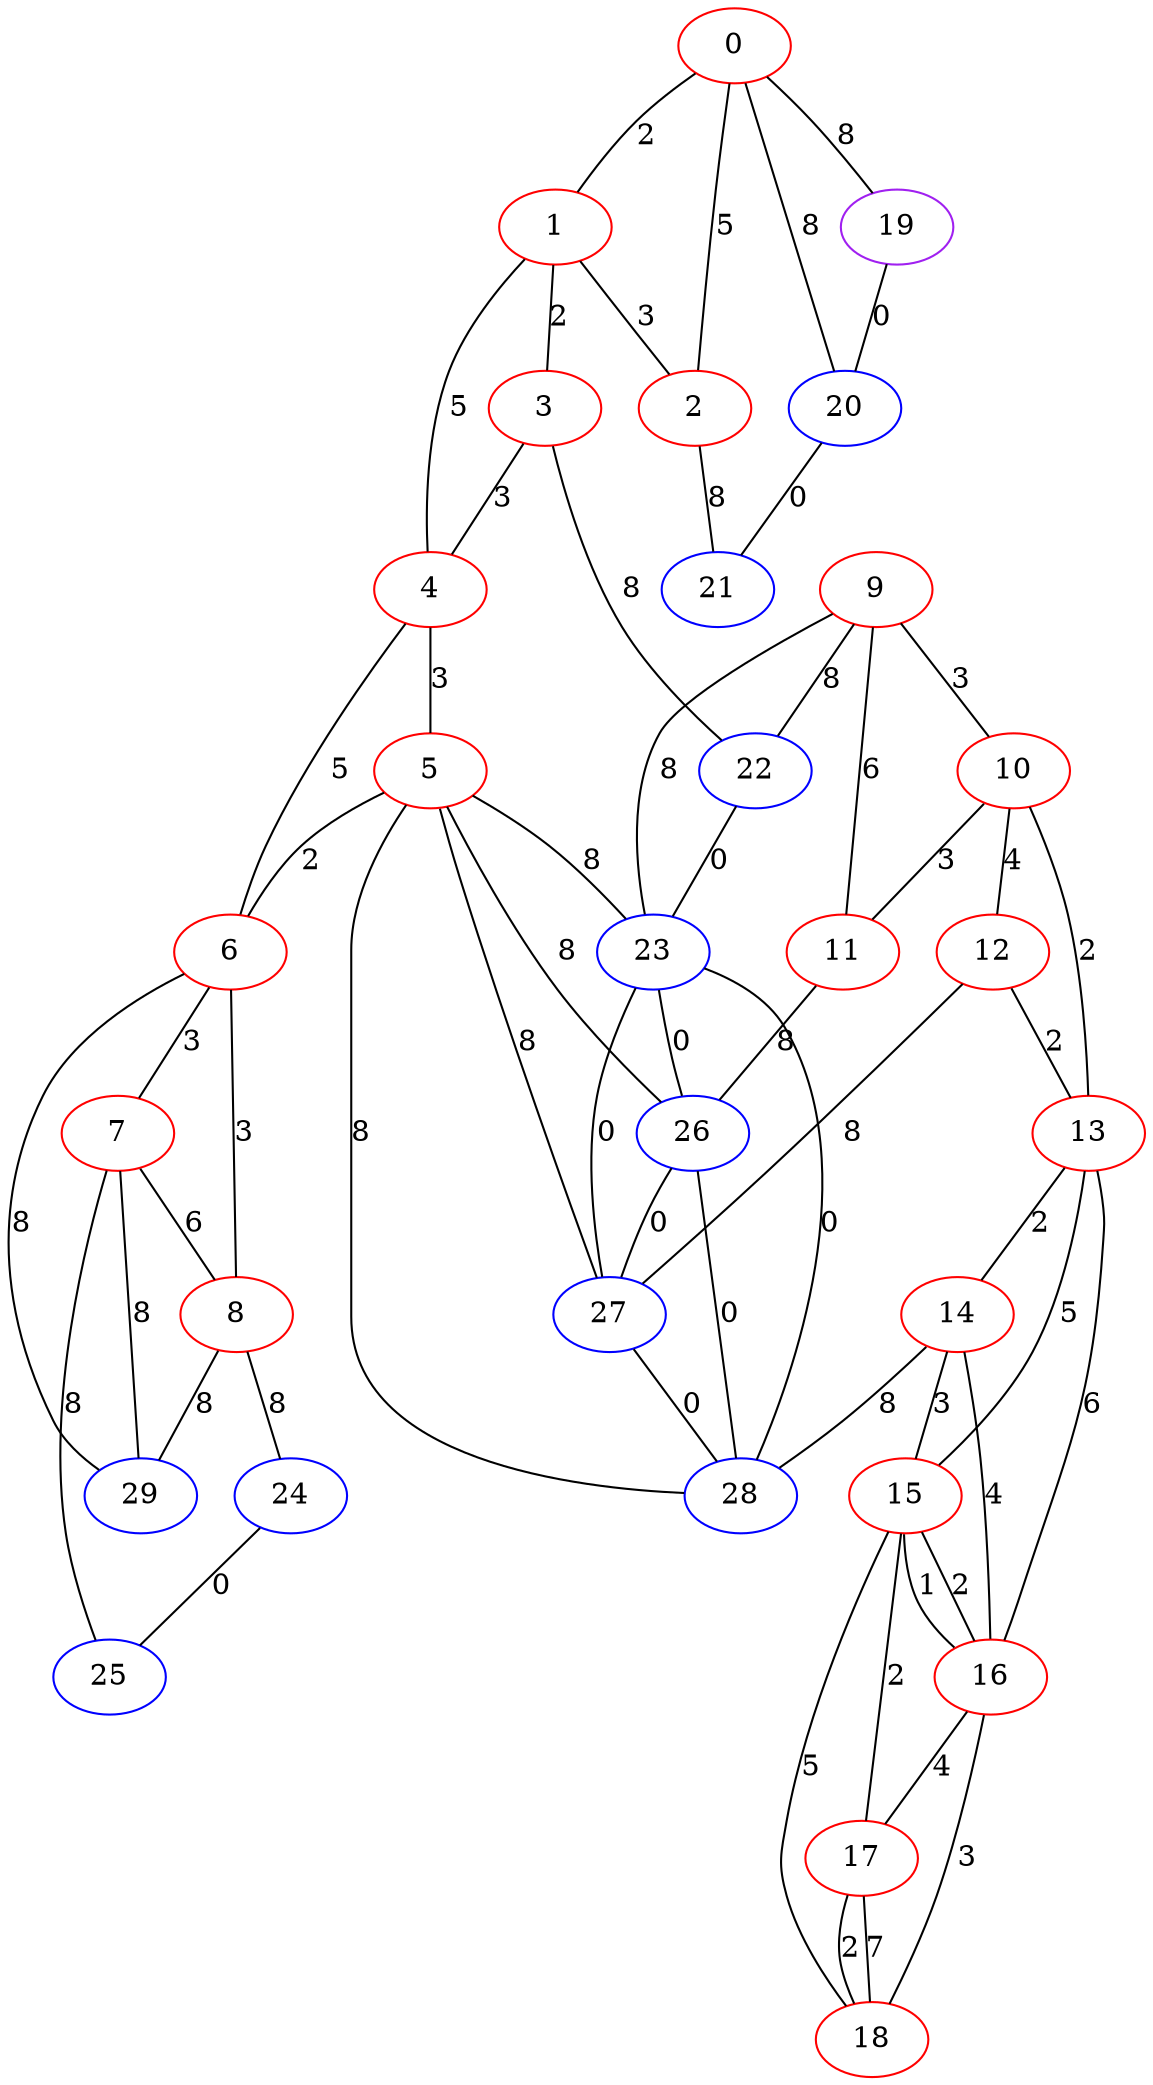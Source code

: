 graph "" {
0 [color=red, weight=1];
1 [color=red, weight=1];
2 [color=red, weight=1];
3 [color=red, weight=1];
4 [color=red, weight=1];
5 [color=red, weight=1];
6 [color=red, weight=1];
7 [color=red, weight=1];
8 [color=red, weight=1];
9 [color=red, weight=1];
10 [color=red, weight=1];
11 [color=red, weight=1];
12 [color=red, weight=1];
13 [color=red, weight=1];
14 [color=red, weight=1];
15 [color=red, weight=1];
16 [color=red, weight=1];
17 [color=red, weight=1];
18 [color=red, weight=1];
19 [color=purple, weight=4];
20 [color=blue, weight=3];
21 [color=blue, weight=3];
22 [color=blue, weight=3];
23 [color=blue, weight=3];
24 [color=blue, weight=3];
25 [color=blue, weight=3];
26 [color=blue, weight=3];
27 [color=blue, weight=3];
28 [color=blue, weight=3];
29 [color=blue, weight=3];
0 -- 1  [key=0, label=2];
0 -- 2  [key=0, label=5];
0 -- 19  [key=0, label=8];
0 -- 20  [key=0, label=8];
1 -- 2  [key=0, label=3];
1 -- 3  [key=0, label=2];
1 -- 4  [key=0, label=5];
2 -- 21  [key=0, label=8];
3 -- 4  [key=0, label=3];
3 -- 22  [key=0, label=8];
4 -- 5  [key=0, label=3];
4 -- 6  [key=0, label=5];
5 -- 6  [key=0, label=2];
5 -- 23  [key=0, label=8];
5 -- 26  [key=0, label=8];
5 -- 27  [key=0, label=8];
5 -- 28  [key=0, label=8];
6 -- 8  [key=0, label=3];
6 -- 29  [key=0, label=8];
6 -- 7  [key=0, label=3];
7 -- 8  [key=0, label=6];
7 -- 25  [key=0, label=8];
7 -- 29  [key=0, label=8];
8 -- 24  [key=0, label=8];
8 -- 29  [key=0, label=8];
9 -- 10  [key=0, label=3];
9 -- 11  [key=0, label=6];
9 -- 22  [key=0, label=8];
9 -- 23  [key=0, label=8];
10 -- 11  [key=0, label=3];
10 -- 12  [key=0, label=4];
10 -- 13  [key=0, label=2];
11 -- 26  [key=0, label=8];
12 -- 27  [key=0, label=8];
12 -- 13  [key=0, label=2];
13 -- 16  [key=0, label=6];
13 -- 14  [key=0, label=2];
13 -- 15  [key=0, label=5];
14 -- 16  [key=0, label=4];
14 -- 28  [key=0, label=8];
14 -- 15  [key=0, label=3];
15 -- 16  [key=0, label=1];
15 -- 16  [key=1, label=2];
15 -- 17  [key=0, label=2];
15 -- 18  [key=0, label=5];
16 -- 17  [key=0, label=4];
16 -- 18  [key=0, label=3];
17 -- 18  [key=0, label=2];
17 -- 18  [key=1, label=7];
19 -- 20  [key=0, label=0];
20 -- 21  [key=0, label=0];
22 -- 23  [key=0, label=0];
23 -- 26  [key=0, label=0];
23 -- 27  [key=0, label=0];
23 -- 28  [key=0, label=0];
24 -- 25  [key=0, label=0];
26 -- 27  [key=0, label=0];
26 -- 28  [key=0, label=0];
27 -- 28  [key=0, label=0];
}
